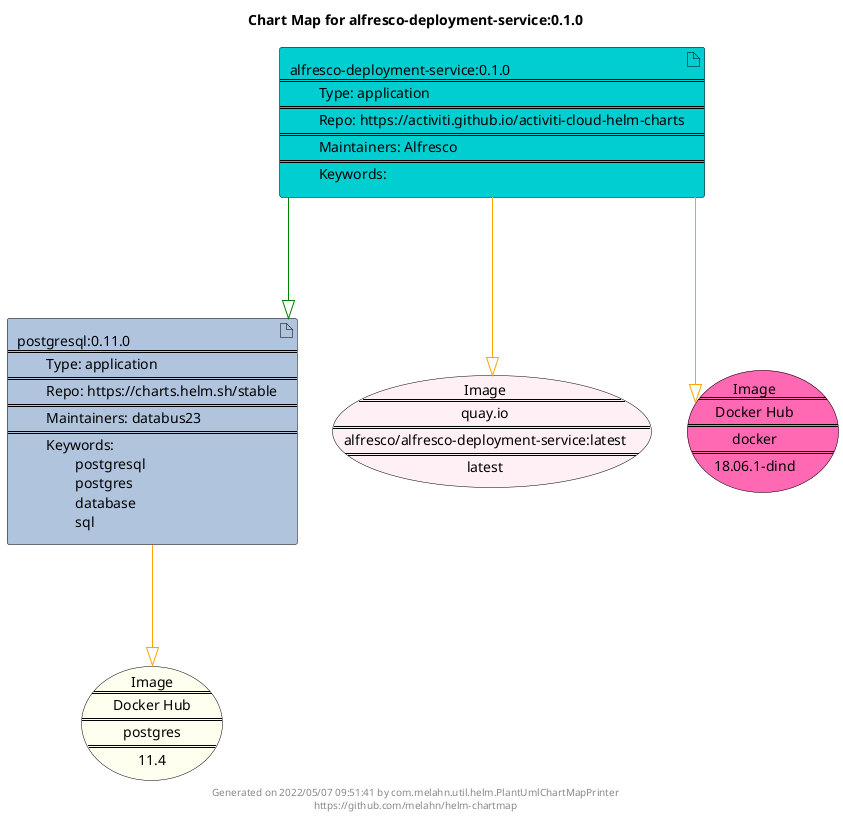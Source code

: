 @startuml
skinparam linetype ortho
skinparam backgroundColor white
skinparam usecaseBorderColor black
skinparam usecaseArrowColor LightSlateGray
skinparam artifactBorderColor black
skinparam artifactArrowColor LightSlateGray

title Chart Map for alfresco-deployment-service:0.1.0

'There are 2 referenced Helm Charts
artifact "postgresql:0.11.0\n====\n\tType: application\n====\n\tRepo: https://charts.helm.sh/stable\n====\n\tMaintainers: databus23\n====\n\tKeywords: \n\t\tpostgresql\n\t\tpostgres\n\t\tdatabase\n\t\tsql" as postgresql_0_11_0 #LightSteelBlue
artifact "alfresco-deployment-service:0.1.0\n====\n\tType: application\n====\n\tRepo: https://activiti.github.io/activiti-cloud-helm-charts\n====\n\tMaintainers: Alfresco\n====\n\tKeywords: " as alfresco_deployment_service_0_1_0 #DarkTurquoise

'There are 3 referenced Docker Images
usecase "Image\n====\nDocker Hub\n====\npostgres\n====\n11.4" as postgres_11_4 #Ivory
usecase "Image\n====\nquay.io\n====\nalfresco/alfresco-deployment-service:latest\n====\nlatest" as quay_io_alfresco_alfresco_deployment_service_latest #LavenderBlush
usecase "Image\n====\nDocker Hub\n====\ndocker\n====\n18.06.1-dind" as docker_18_06_1_dind #HotPink

'Chart Dependencies
alfresco_deployment_service_0_1_0--[#green]-|>postgresql_0_11_0
postgresql_0_11_0--[#orange]-|>postgres_11_4
alfresco_deployment_service_0_1_0--[#orange]-|>docker_18_06_1_dind
alfresco_deployment_service_0_1_0--[#orange]-|>quay_io_alfresco_alfresco_deployment_service_latest

center footer Generated on 2022/05/07 09:51:41 by com.melahn.util.helm.PlantUmlChartMapPrinter\nhttps://github.com/melahn/helm-chartmap
@enduml
